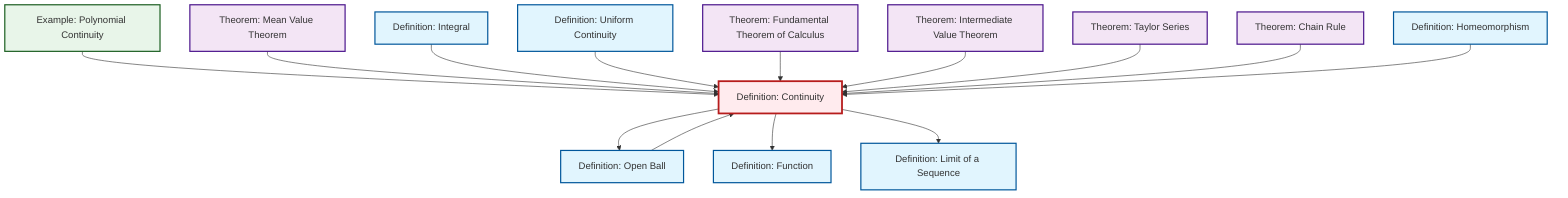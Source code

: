 graph TD
    classDef definition fill:#e1f5fe,stroke:#01579b,stroke-width:2px
    classDef theorem fill:#f3e5f5,stroke:#4a148c,stroke-width:2px
    classDef axiom fill:#fff3e0,stroke:#e65100,stroke-width:2px
    classDef example fill:#e8f5e9,stroke:#1b5e20,stroke-width:2px
    classDef current fill:#ffebee,stroke:#b71c1c,stroke-width:3px
    def-uniform-continuity["Definition: Uniform Continuity"]:::definition
    def-continuity["Definition: Continuity"]:::definition
    thm-mean-value["Theorem: Mean Value Theorem"]:::theorem
    def-function["Definition: Function"]:::definition
    thm-taylor-series["Theorem: Taylor Series"]:::theorem
    def-homeomorphism["Definition: Homeomorphism"]:::definition
    thm-fundamental-calculus["Theorem: Fundamental Theorem of Calculus"]:::theorem
    def-integral["Definition: Integral"]:::definition
    thm-intermediate-value["Theorem: Intermediate Value Theorem"]:::theorem
    def-open-ball["Definition: Open Ball"]:::definition
    thm-chain-rule["Theorem: Chain Rule"]:::theorem
    ex-polynomial-continuity["Example: Polynomial Continuity"]:::example
    def-limit["Definition: Limit of a Sequence"]:::definition
    ex-polynomial-continuity --> def-continuity
    def-continuity --> def-open-ball
    def-continuity --> def-function
    thm-mean-value --> def-continuity
    def-integral --> def-continuity
    def-uniform-continuity --> def-continuity
    def-continuity --> def-limit
    def-open-ball --> def-continuity
    thm-fundamental-calculus --> def-continuity
    thm-intermediate-value --> def-continuity
    thm-taylor-series --> def-continuity
    thm-chain-rule --> def-continuity
    def-homeomorphism --> def-continuity
    class def-continuity current